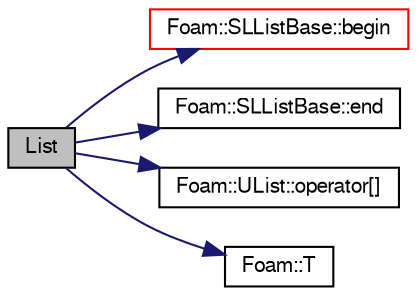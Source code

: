 digraph "List"
{
  bgcolor="transparent";
  edge [fontname="FreeSans",fontsize="10",labelfontname="FreeSans",labelfontsize="10"];
  node [fontname="FreeSans",fontsize="10",shape=record];
  rankdir="LR";
  Node1 [label="List",height=0.2,width=0.4,color="black", fillcolor="grey75", style="filled" fontcolor="black"];
  Node1 -> Node2 [color="midnightblue",fontsize="10",style="solid",fontname="FreeSans"];
  Node2 [label="Foam::SLListBase::begin",height=0.2,width=0.4,color="red",URL="$a02275.html#aba9a8f4b99a4ecd22aca9fb71d33fc57"];
  Node1 -> Node3 [color="midnightblue",fontsize="10",style="solid",fontname="FreeSans"];
  Node3 [label="Foam::SLListBase::end",height=0.2,width=0.4,color="black",URL="$a02275.html#a3ddd5379f5c1bf8e726d60fd4410215a"];
  Node1 -> Node4 [color="midnightblue",fontsize="10",style="solid",fontname="FreeSans"];
  Node4 [label="Foam::UList::operator[]",height=0.2,width=0.4,color="black",URL="$a02659.html#a851e28f7788bbc82f5a4aa9f0efdefe4",tooltip="Return element of UList. "];
  Node1 -> Node5 [color="midnightblue",fontsize="10",style="solid",fontname="FreeSans"];
  Node5 [label="Foam::T",height=0.2,width=0.4,color="black",URL="$a10237.html#ae57fda0abb14bb0944947c463c6e09d4"];
}
